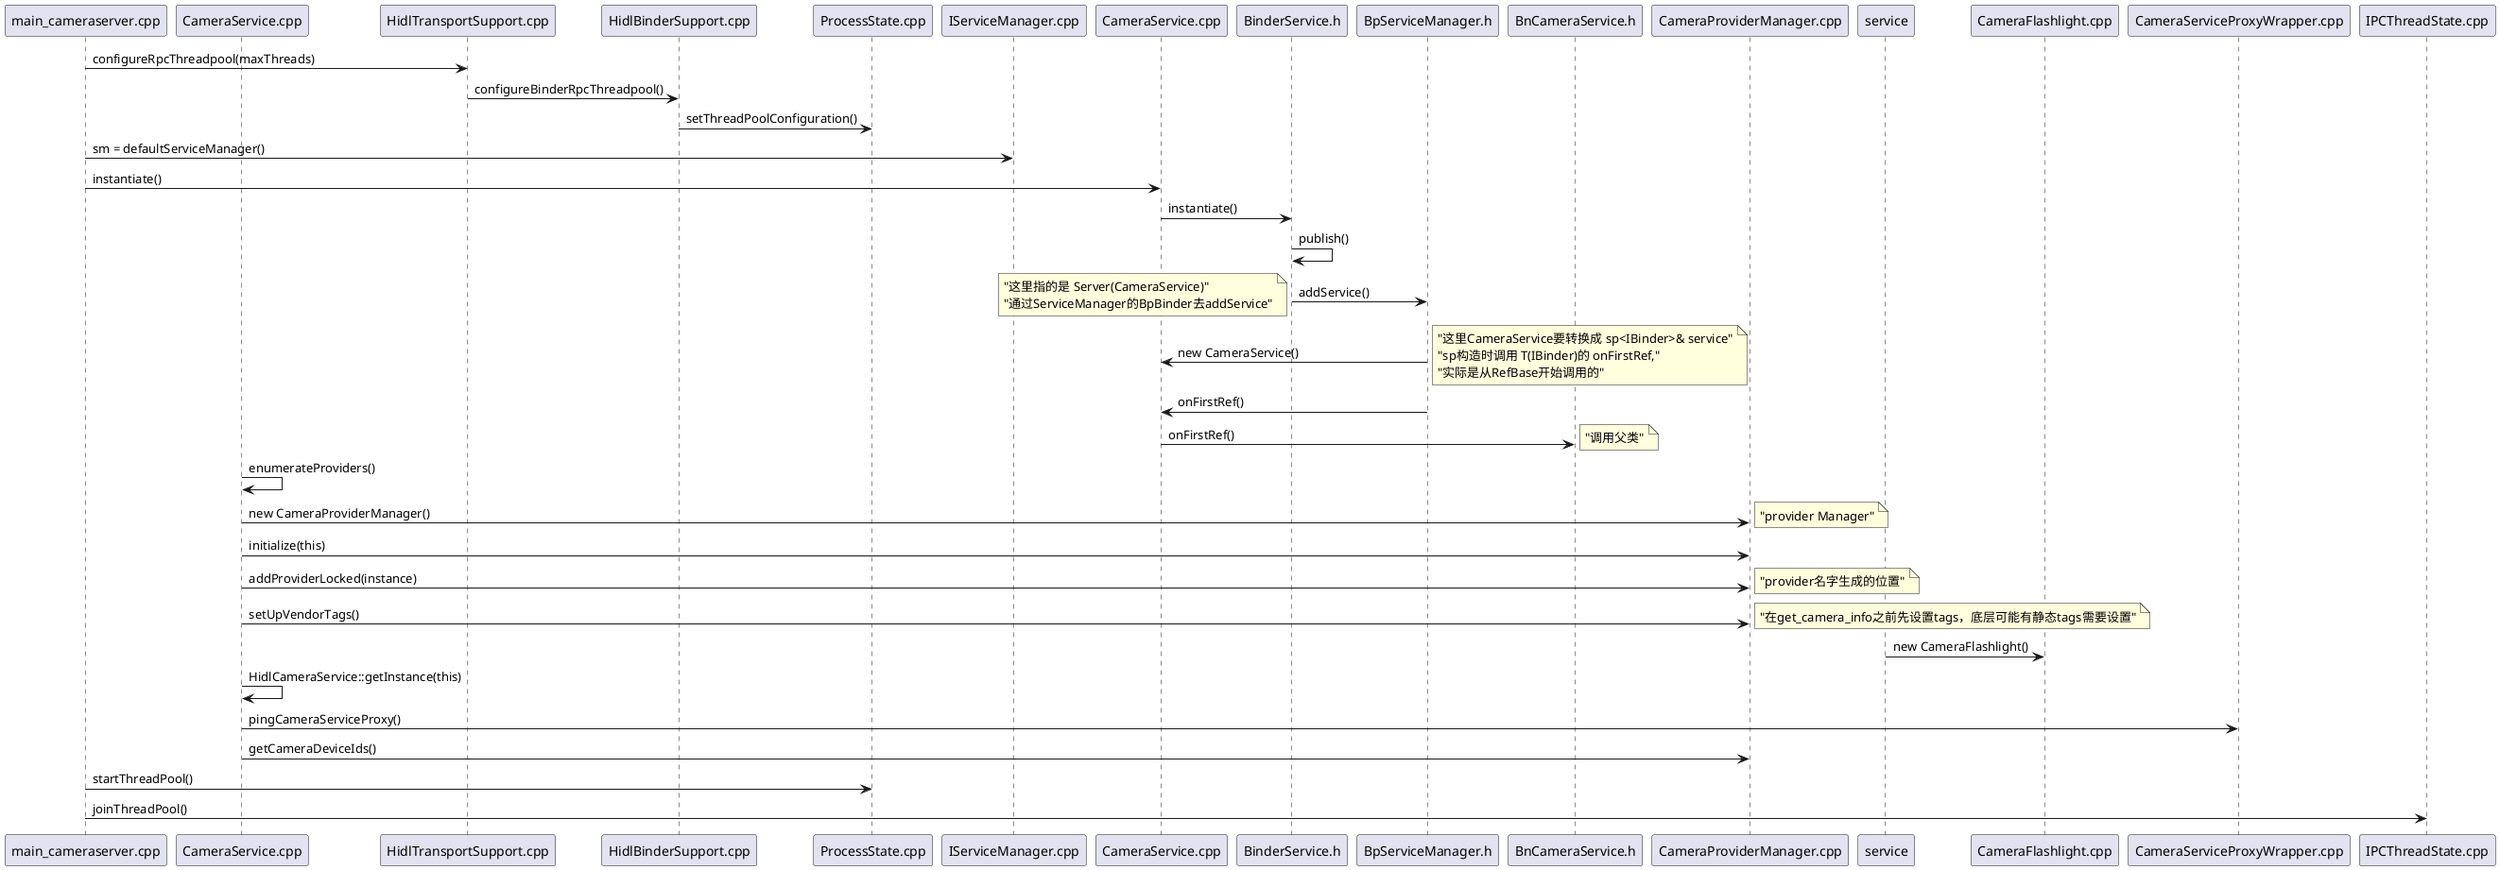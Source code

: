 @startuml CameraHardwareSquence

participant main_cameraserver.cpp as main
participant CameraService.cpp as Service



main -> HidlTransportSupport.cpp : configureRpcThreadpool(maxThreads)
HidlTransportSupport.cpp -> HidlBinderSupport.cpp : configureBinderRpcThreadpool()
HidlBinderSupport.cpp -> ProcessState.cpp : setThreadPoolConfiguration()
main -> IServiceManager.cpp : sm = defaultServiceManager()
main -> CameraService.cpp : instantiate()



    CameraService.cpp -> BinderService.h : instantiate()
    BinderService.h -> BinderService.h : publish()
    BinderService.h -> BpServiceManager.h : addService()
    note left
    "这里指的是 Server(CameraService)"
    "通过ServiceManager的BpBinder去addService"
    end note
        BpServiceManager.h -> CameraService.cpp : new CameraService()
        note right
        "这里CameraService要转换成 sp<IBinder>& service"
        "sp构造时调用 T(IBinder)的 onFirstRef,"
        "实际是从RefBase开始调用的"
        end note
        BpServiceManager.h -> CameraService.cpp : onFirstRef()
            CameraService.cpp -> BnCameraService.h : onFirstRef()
            note right
            "调用父类"
            end note
            Service -> Service : enumerateProviders()
                Service -> CameraProviderManager.cpp : new CameraProviderManager()
                note right
                "provider Manager"
                end note
                Service -> CameraProviderManager.cpp : initialize(this)
                        Service -> CameraProviderManager.cpp : addProviderLocked(instance)
                    note right
                    "provider名字生成的位置"
                    end note
                Service -> CameraProviderManager.cpp : setUpVendorTags()
                note right
                "在get_camera_info之前先设置tags，底层可能有静态tags需要设置"
                end note
                service -> CameraFlashlight.cpp : new CameraFlashlight()

            Service -> Service : HidlCameraService::getInstance(this)
            Service -> CameraServiceProxyWrapper.cpp : pingCameraServiceProxy()
            Service -> CameraProviderManager.cpp : getCameraDeviceIds()




main -> ProcessState.cpp : startThreadPool()
main -> IPCThreadState.cpp : joinThreadPool()




@enduml